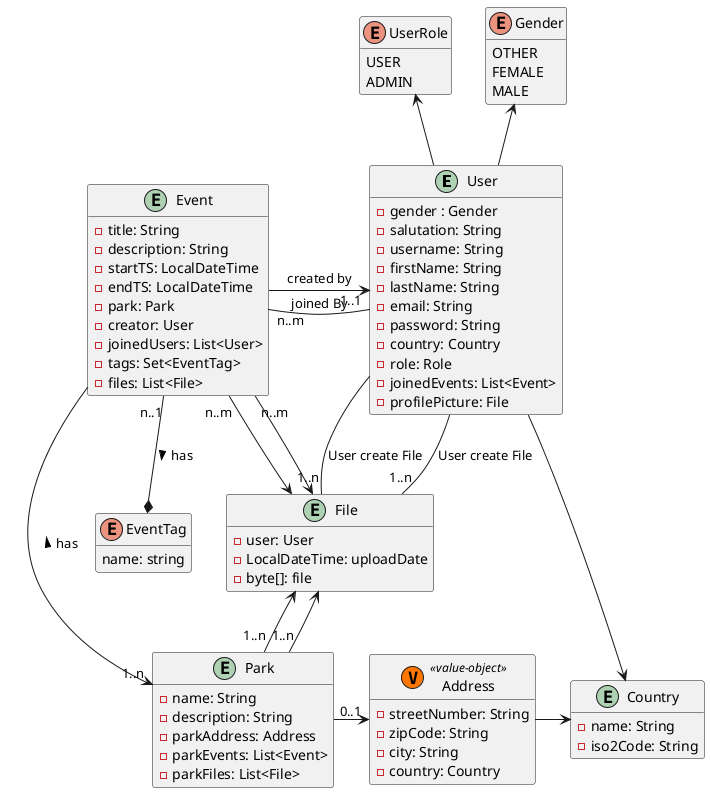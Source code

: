 @startuml
'https://plantuml.com/class-diagram

hide empty methods
'hide EventTag

entity User {
    - gender : Gender
    - salutation: String
    - username: String
    - firstName: String
    - lastName: String
    - email: String
    - password: String
    - country: Country
    - role: Role
    - joinedEvents: List<Event>
    - profilePicture: File
}

enum Gender {
    OTHER
    FEMALE
    MALE
}

enum UserRole {
    USER
    ADMIN
}

entity Event {
    - title: String
    - description: String
    - startTS: LocalDateTime
    - endTS: LocalDateTime
    - park: Park
    - creator: User
    - joinedUsers: List<User>
    - tags: Set<EventTag>
    - files: List<File>
}

enum EventTag {
    name: string

}

entity File {
    - user: User
    - LocalDateTime: uploadDate
    - byte[]: file
}


entity Park {
    - name: String
    - description: String
    - parkAddress: Address
    - parkEvents: List<Event>
    - parkFiles: List<File>
}

class Address <<(V, #FF7700) value-object>> {
    - streetNumber: String
    - zipCode: String
    - city: String
    - country: Country
}

entity Country {
    - name: String
    - iso2Code: String
}

User "1..1" <-left- Event : created by
User -left- "n..m" Event : joined By
'Event "1..1" --> User : created by
Event --> "1..n" Park : has <
'Event --- "n..m" User : joined By
Event "n..1" --* EventTag : has >
'EventTag "n..1" --* Event : has <
'File "n..m" <-- Event
Event "n..m" --> File
'Video "n..m" <-- Event
Event "n..m" --> File
User -- "1..n" File  : User create File
Park "1..n" -up-> File
User -- "1..n" File  : User create File
Park "1..n" -up-> File
User -> Country
Address -right-> Country
Park -> "0..1" Address
User -up-> Gender
User -up-> UserRole


@enduml
